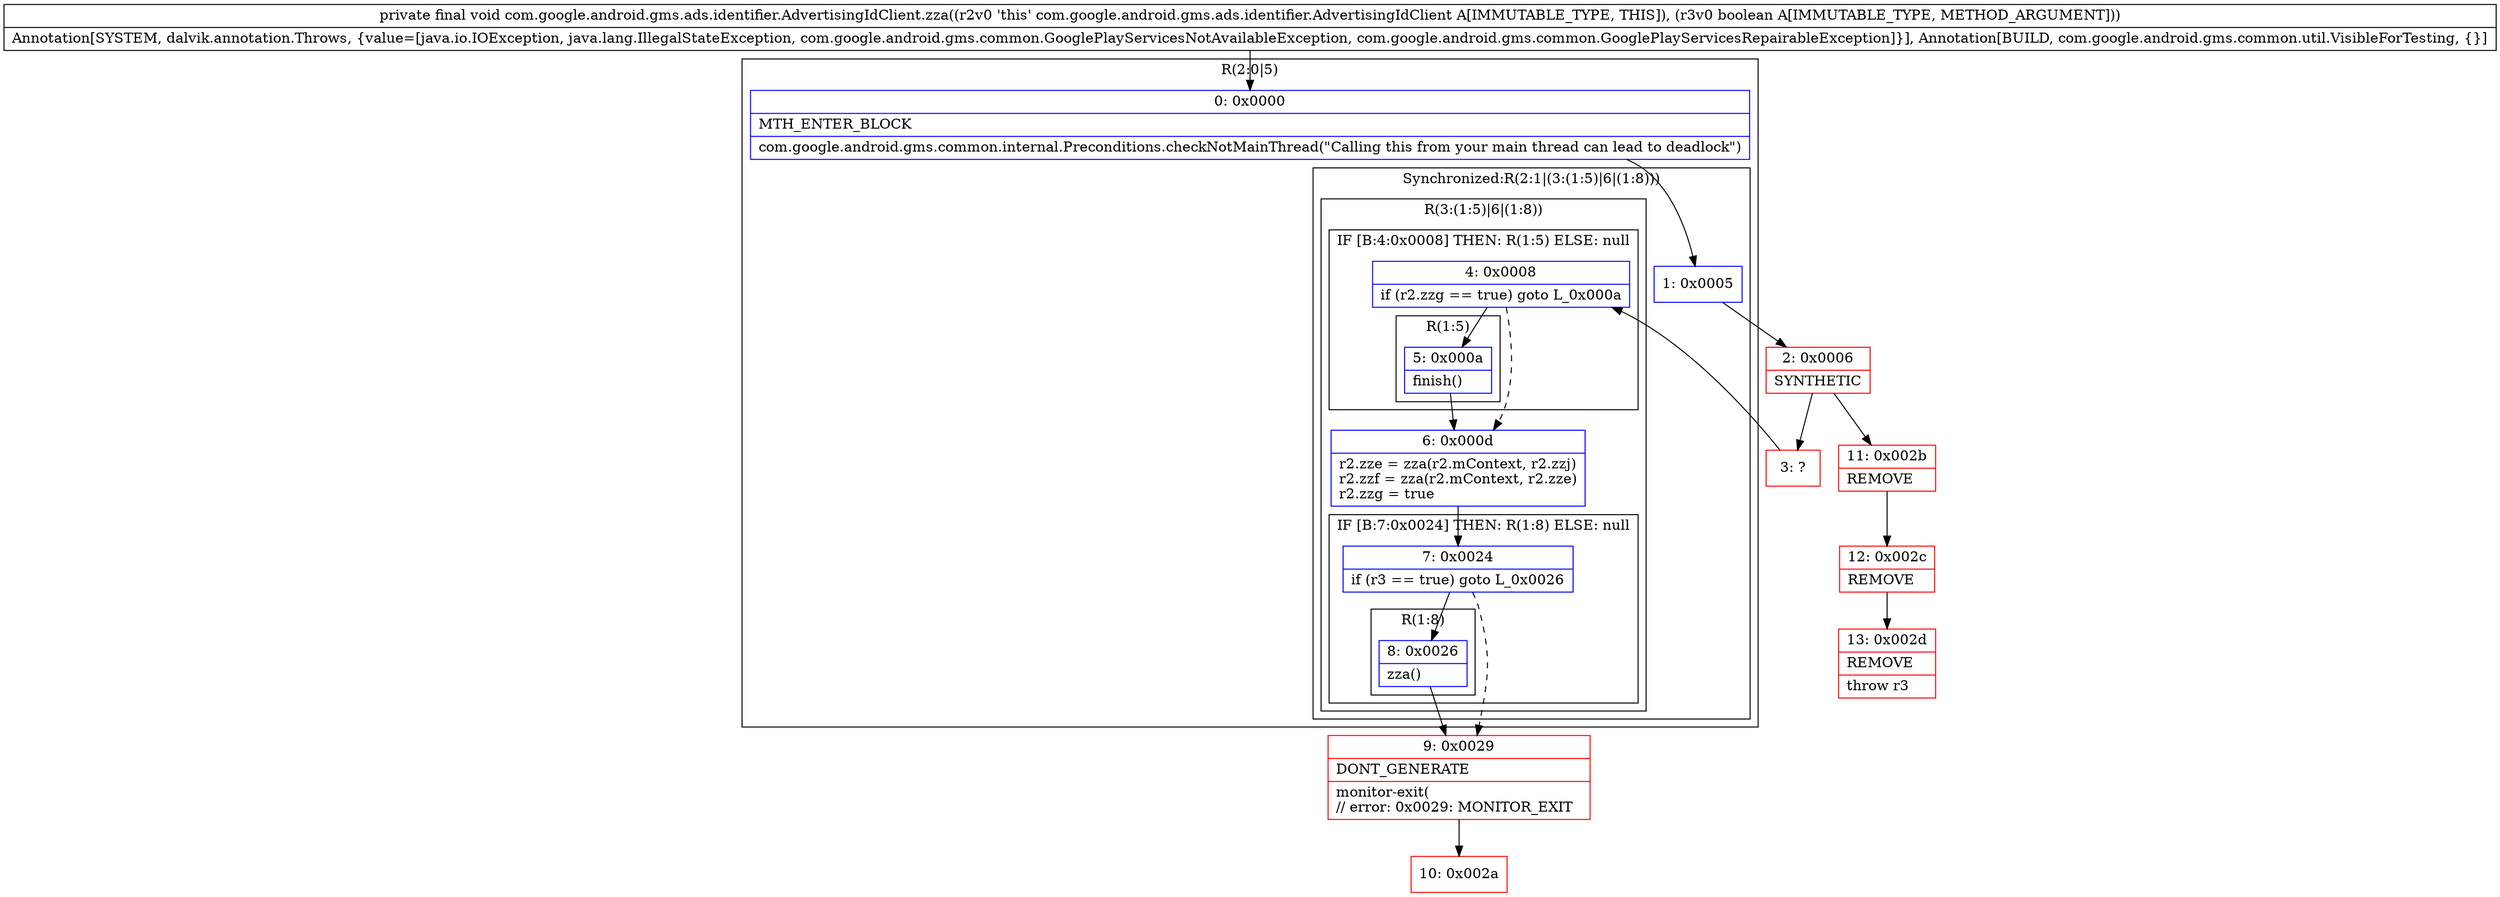 digraph "CFG forcom.google.android.gms.ads.identifier.AdvertisingIdClient.zza(Z)V" {
subgraph cluster_Region_819876042 {
label = "R(2:0|5)";
node [shape=record,color=blue];
Node_0 [shape=record,label="{0\:\ 0x0000|MTH_ENTER_BLOCK\l|com.google.android.gms.common.internal.Preconditions.checkNotMainThread(\"Calling this from your main thread can lead to deadlock\")\l}"];
subgraph cluster_SynchronizedRegion_997275606 {
label = "Synchronized:R(2:1|(3:(1:5)|6|(1:8)))";
node [shape=record,color=blue];
Node_1 [shape=record,label="{1\:\ 0x0005}"];
subgraph cluster_Region_713867881 {
label = "R(3:(1:5)|6|(1:8))";
node [shape=record,color=blue];
subgraph cluster_IfRegion_1799645369 {
label = "IF [B:4:0x0008] THEN: R(1:5) ELSE: null";
node [shape=record,color=blue];
Node_4 [shape=record,label="{4\:\ 0x0008|if (r2.zzg == true) goto L_0x000a\l}"];
subgraph cluster_Region_702426395 {
label = "R(1:5)";
node [shape=record,color=blue];
Node_5 [shape=record,label="{5\:\ 0x000a|finish()\l}"];
}
}
Node_6 [shape=record,label="{6\:\ 0x000d|r2.zze = zza(r2.mContext, r2.zzj)\lr2.zzf = zza(r2.mContext, r2.zze)\lr2.zzg = true\l}"];
subgraph cluster_IfRegion_455303281 {
label = "IF [B:7:0x0024] THEN: R(1:8) ELSE: null";
node [shape=record,color=blue];
Node_7 [shape=record,label="{7\:\ 0x0024|if (r3 == true) goto L_0x0026\l}"];
subgraph cluster_Region_1466988278 {
label = "R(1:8)";
node [shape=record,color=blue];
Node_8 [shape=record,label="{8\:\ 0x0026|zza()\l}"];
}
}
}
}
}
Node_2 [shape=record,color=red,label="{2\:\ 0x0006|SYNTHETIC\l}"];
Node_3 [shape=record,color=red,label="{3\:\ ?}"];
Node_9 [shape=record,color=red,label="{9\:\ 0x0029|DONT_GENERATE\l|monitor\-exit(\l\/\/ error: 0x0029: MONITOR_EXIT  \l}"];
Node_10 [shape=record,color=red,label="{10\:\ 0x002a}"];
Node_11 [shape=record,color=red,label="{11\:\ 0x002b|REMOVE\l}"];
Node_12 [shape=record,color=red,label="{12\:\ 0x002c|REMOVE\l}"];
Node_13 [shape=record,color=red,label="{13\:\ 0x002d|REMOVE\l|throw r3\l}"];
MethodNode[shape=record,label="{private final void com.google.android.gms.ads.identifier.AdvertisingIdClient.zza((r2v0 'this' com.google.android.gms.ads.identifier.AdvertisingIdClient A[IMMUTABLE_TYPE, THIS]), (r3v0 boolean A[IMMUTABLE_TYPE, METHOD_ARGUMENT]))  | Annotation[SYSTEM, dalvik.annotation.Throws, \{value=[java.io.IOException, java.lang.IllegalStateException, com.google.android.gms.common.GooglePlayServicesNotAvailableException, com.google.android.gms.common.GooglePlayServicesRepairableException]\}], Annotation[BUILD, com.google.android.gms.common.util.VisibleForTesting, \{\}]\l}"];
MethodNode -> Node_0;
Node_0 -> Node_1;
Node_1 -> Node_2;
Node_4 -> Node_5;
Node_4 -> Node_6[style=dashed];
Node_5 -> Node_6;
Node_6 -> Node_7;
Node_7 -> Node_8;
Node_7 -> Node_9[style=dashed];
Node_8 -> Node_9;
Node_2 -> Node_3;
Node_2 -> Node_11;
Node_3 -> Node_4;
Node_9 -> Node_10;
Node_11 -> Node_12;
Node_12 -> Node_13;
}

